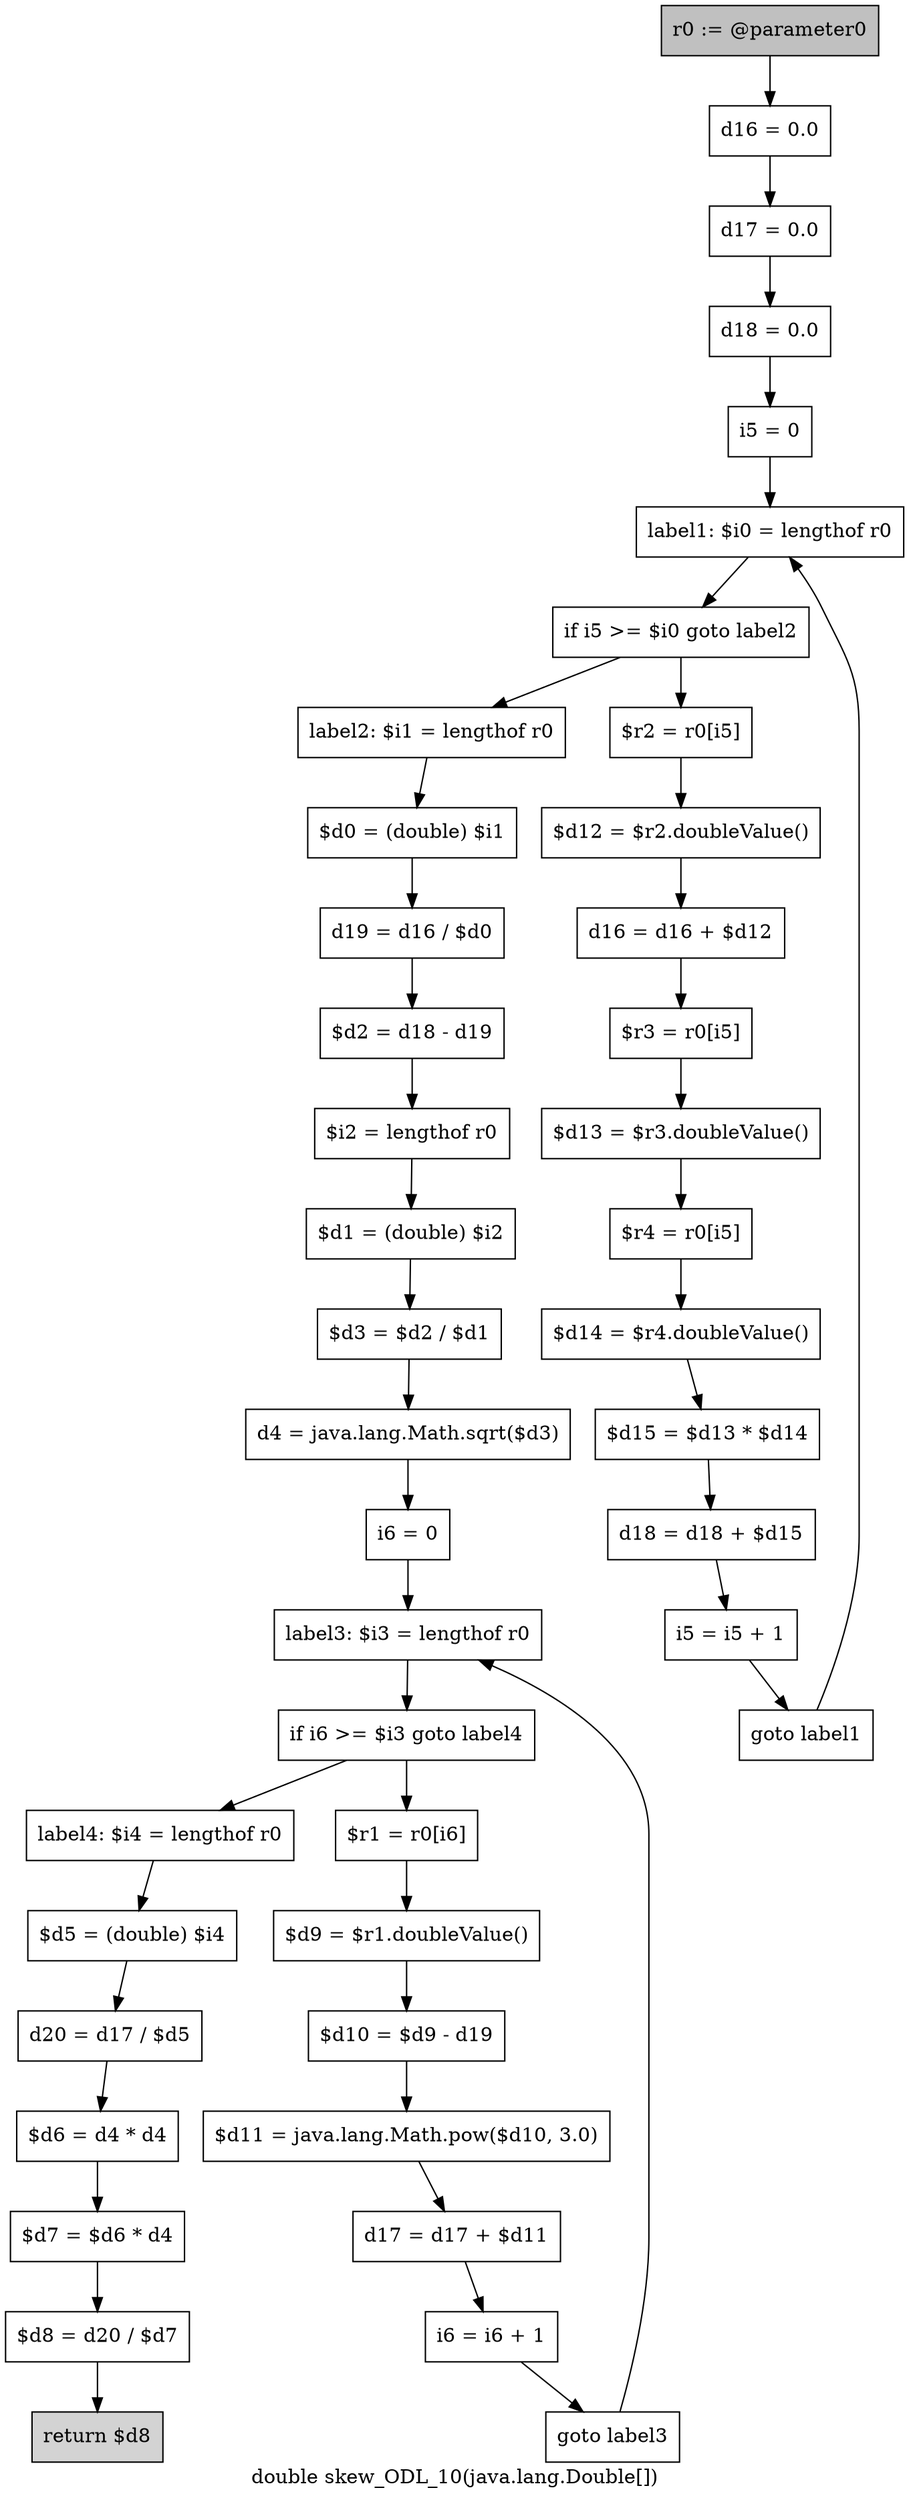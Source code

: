 digraph "double skew_ODL_10(java.lang.Double[])" {
    label="double skew_ODL_10(java.lang.Double[])";
    node [shape=box];
    "0" [style=filled,fillcolor=gray,label="r0 := @parameter0",];
    "1" [label="d16 = 0.0",];
    "0"->"1";
    "2" [label="d17 = 0.0",];
    "1"->"2";
    "3" [label="d18 = 0.0",];
    "2"->"3";
    "4" [label="i5 = 0",];
    "3"->"4";
    "5" [label="label1: $i0 = lengthof r0",];
    "4"->"5";
    "6" [label="if i5 >= $i0 goto label2",];
    "5"->"6";
    "7" [label="$r2 = r0[i5]",];
    "6"->"7";
    "18" [label="label2: $i1 = lengthof r0",];
    "6"->"18";
    "8" [label="$d12 = $r2.doubleValue()",];
    "7"->"8";
    "9" [label="d16 = d16 + $d12",];
    "8"->"9";
    "10" [label="$r3 = r0[i5]",];
    "9"->"10";
    "11" [label="$d13 = $r3.doubleValue()",];
    "10"->"11";
    "12" [label="$r4 = r0[i5]",];
    "11"->"12";
    "13" [label="$d14 = $r4.doubleValue()",];
    "12"->"13";
    "14" [label="$d15 = $d13 * $d14",];
    "13"->"14";
    "15" [label="d18 = d18 + $d15",];
    "14"->"15";
    "16" [label="i5 = i5 + 1",];
    "15"->"16";
    "17" [label="goto label1",];
    "16"->"17";
    "17"->"5";
    "19" [label="$d0 = (double) $i1",];
    "18"->"19";
    "20" [label="d19 = d16 / $d0",];
    "19"->"20";
    "21" [label="$d2 = d18 - d19",];
    "20"->"21";
    "22" [label="$i2 = lengthof r0",];
    "21"->"22";
    "23" [label="$d1 = (double) $i2",];
    "22"->"23";
    "24" [label="$d3 = $d2 / $d1",];
    "23"->"24";
    "25" [label="d4 = java.lang.Math.sqrt($d3)",];
    "24"->"25";
    "26" [label="i6 = 0",];
    "25"->"26";
    "27" [label="label3: $i3 = lengthof r0",];
    "26"->"27";
    "28" [label="if i6 >= $i3 goto label4",];
    "27"->"28";
    "29" [label="$r1 = r0[i6]",];
    "28"->"29";
    "36" [label="label4: $i4 = lengthof r0",];
    "28"->"36";
    "30" [label="$d9 = $r1.doubleValue()",];
    "29"->"30";
    "31" [label="$d10 = $d9 - d19",];
    "30"->"31";
    "32" [label="$d11 = java.lang.Math.pow($d10, 3.0)",];
    "31"->"32";
    "33" [label="d17 = d17 + $d11",];
    "32"->"33";
    "34" [label="i6 = i6 + 1",];
    "33"->"34";
    "35" [label="goto label3",];
    "34"->"35";
    "35"->"27";
    "37" [label="$d5 = (double) $i4",];
    "36"->"37";
    "38" [label="d20 = d17 / $d5",];
    "37"->"38";
    "39" [label="$d6 = d4 * d4",];
    "38"->"39";
    "40" [label="$d7 = $d6 * d4",];
    "39"->"40";
    "41" [label="$d8 = d20 / $d7",];
    "40"->"41";
    "42" [style=filled,fillcolor=lightgray,label="return $d8",];
    "41"->"42";
}
